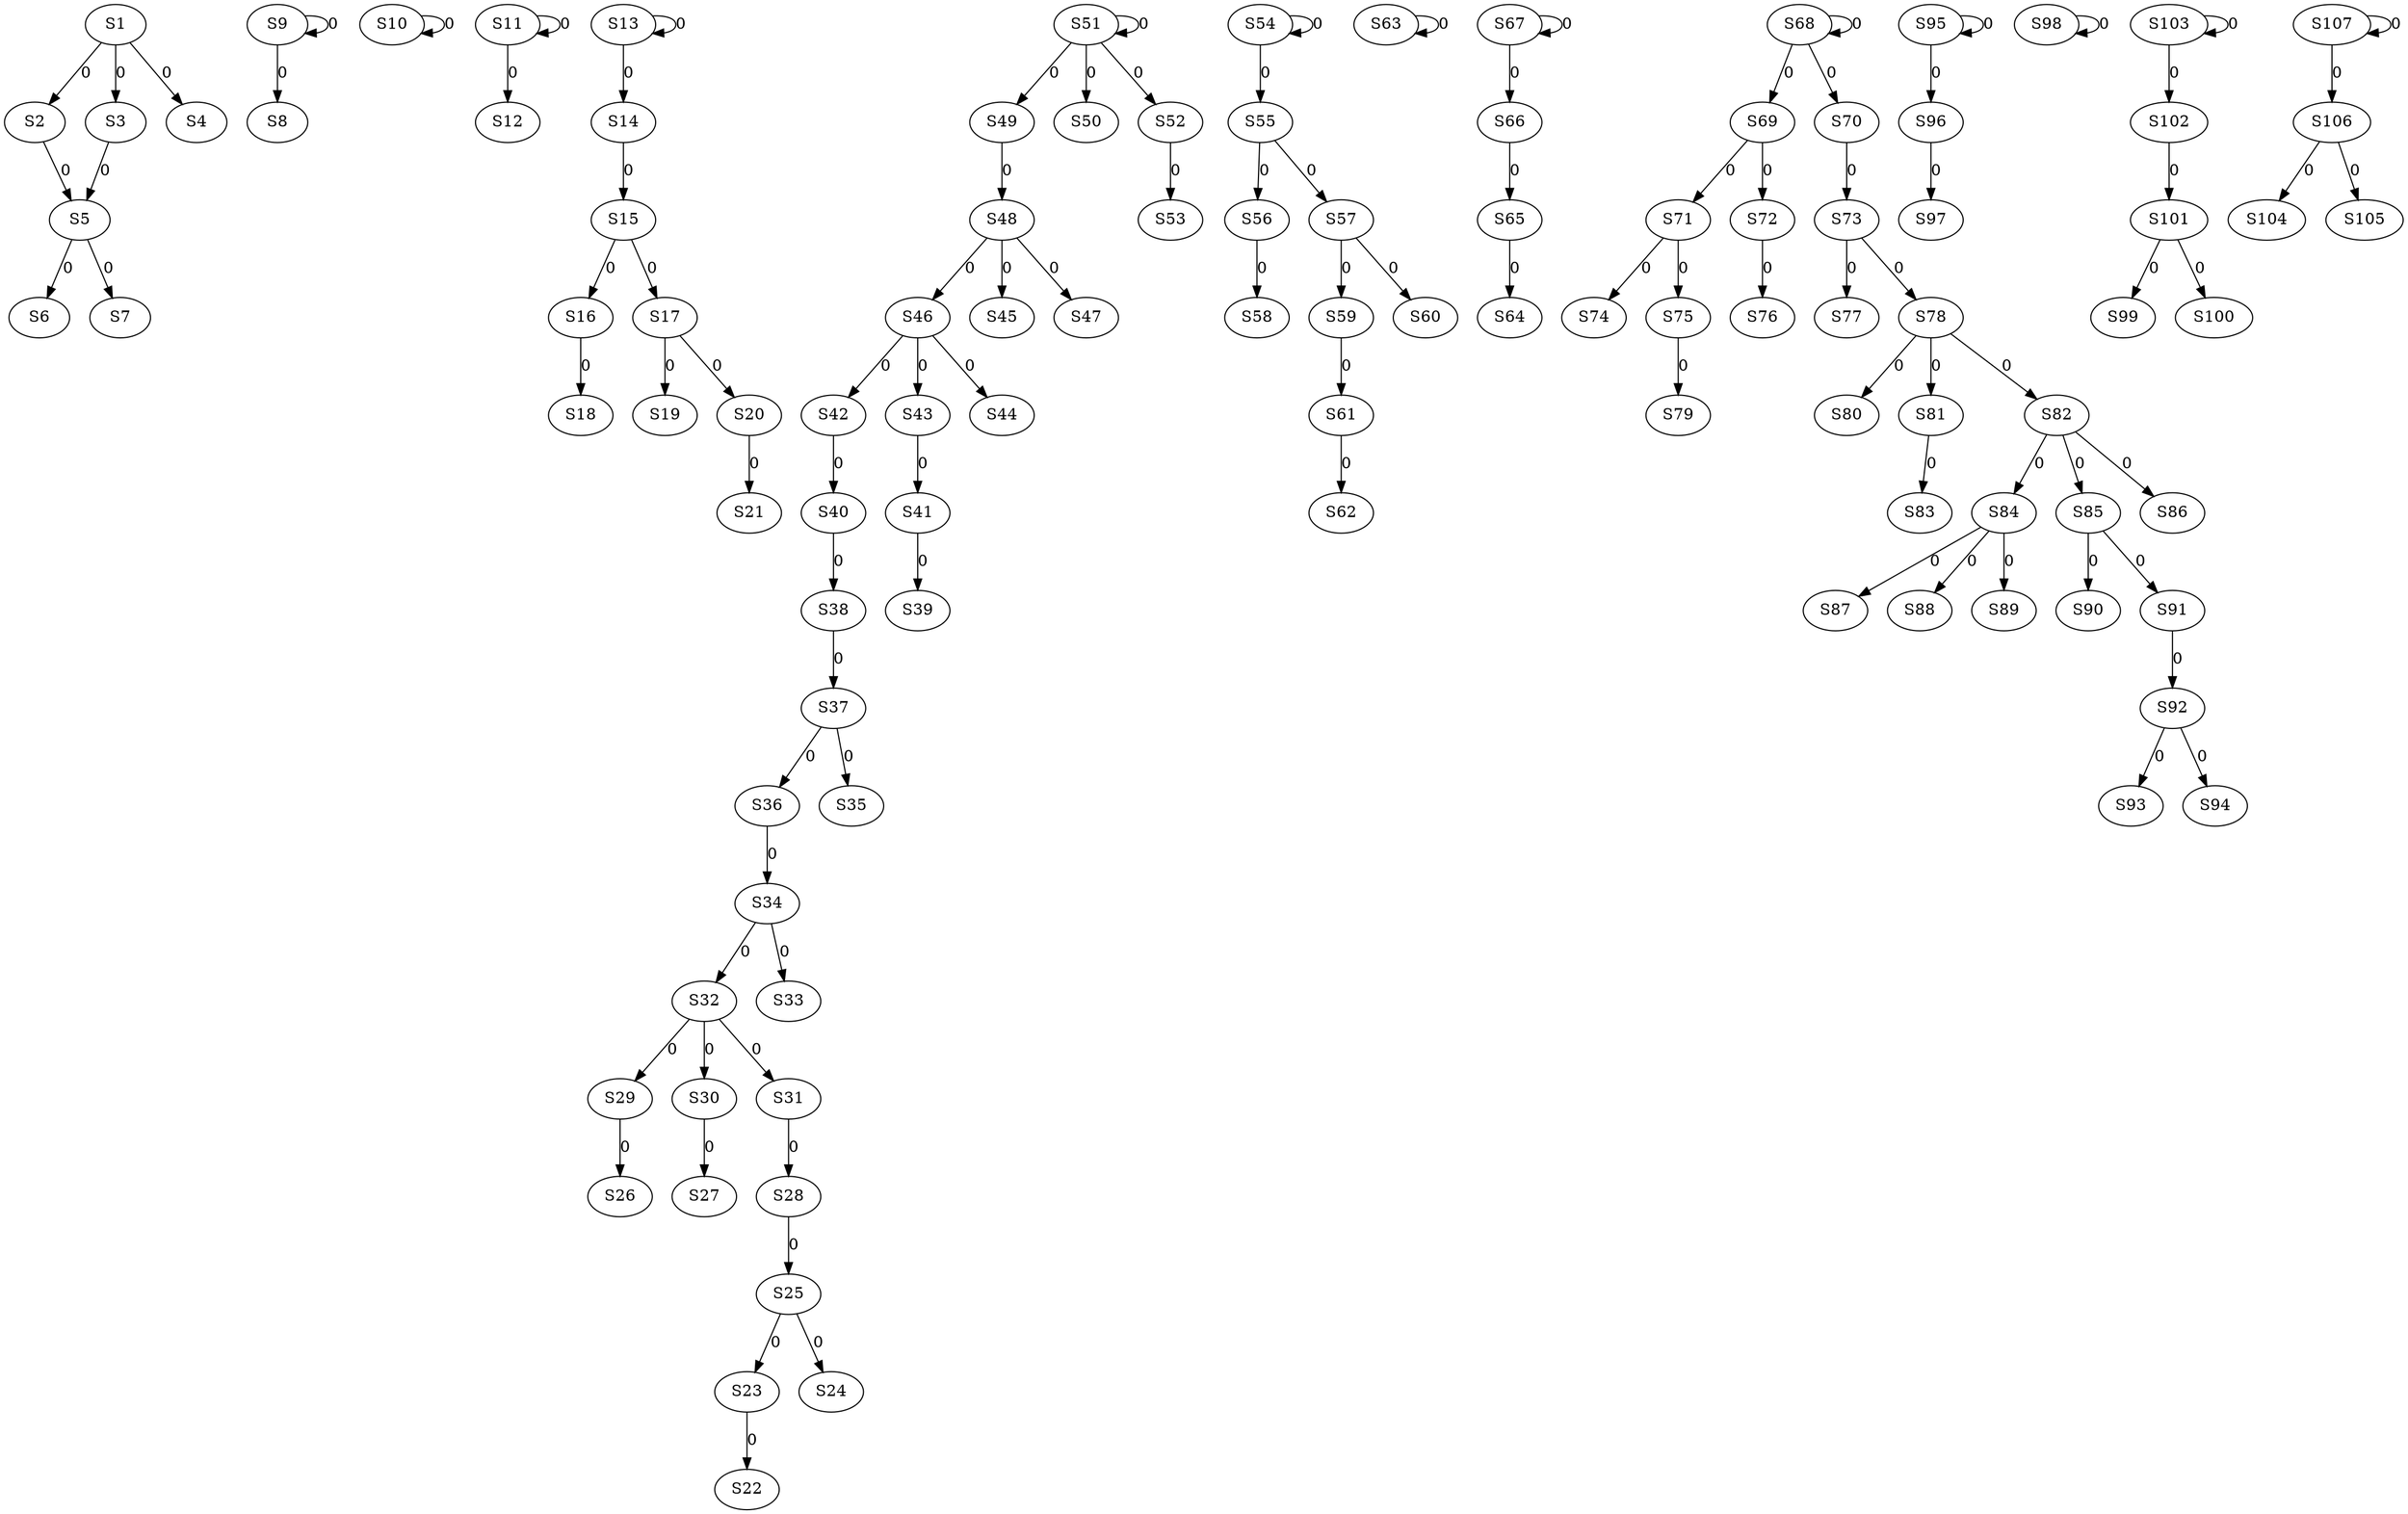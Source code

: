 strict digraph {
	S1 -> S2 [ label = 0 ];
	S1 -> S3 [ label = 0 ];
	S1 -> S4 [ label = 0 ];
	S2 -> S5 [ label = 0 ];
	S5 -> S6 [ label = 0 ];
	S5 -> S7 [ label = 0 ];
	S9 -> S8 [ label = 0 ];
	S9 -> S9 [ label = 0 ];
	S10 -> S10 [ label = 0 ];
	S11 -> S11 [ label = 0 ];
	S11 -> S12 [ label = 0 ];
	S13 -> S13 [ label = 0 ];
	S13 -> S14 [ label = 0 ];
	S14 -> S15 [ label = 0 ];
	S15 -> S16 [ label = 0 ];
	S15 -> S17 [ label = 0 ];
	S16 -> S18 [ label = 0 ];
	S17 -> S19 [ label = 0 ];
	S17 -> S20 [ label = 0 ];
	S20 -> S21 [ label = 0 ];
	S23 -> S22 [ label = 0 ];
	S25 -> S23 [ label = 0 ];
	S25 -> S24 [ label = 0 ];
	S28 -> S25 [ label = 0 ];
	S29 -> S26 [ label = 0 ];
	S30 -> S27 [ label = 0 ];
	S31 -> S28 [ label = 0 ];
	S32 -> S29 [ label = 0 ];
	S32 -> S30 [ label = 0 ];
	S32 -> S31 [ label = 0 ];
	S34 -> S32 [ label = 0 ];
	S34 -> S33 [ label = 0 ];
	S36 -> S34 [ label = 0 ];
	S37 -> S35 [ label = 0 ];
	S37 -> S36 [ label = 0 ];
	S38 -> S37 [ label = 0 ];
	S40 -> S38 [ label = 0 ];
	S41 -> S39 [ label = 0 ];
	S42 -> S40 [ label = 0 ];
	S43 -> S41 [ label = 0 ];
	S46 -> S42 [ label = 0 ];
	S46 -> S43 [ label = 0 ];
	S46 -> S44 [ label = 0 ];
	S48 -> S45 [ label = 0 ];
	S48 -> S46 [ label = 0 ];
	S48 -> S47 [ label = 0 ];
	S49 -> S48 [ label = 0 ];
	S51 -> S49 [ label = 0 ];
	S51 -> S50 [ label = 0 ];
	S51 -> S51 [ label = 0 ];
	S51 -> S52 [ label = 0 ];
	S52 -> S53 [ label = 0 ];
	S54 -> S54 [ label = 0 ];
	S54 -> S55 [ label = 0 ];
	S55 -> S56 [ label = 0 ];
	S55 -> S57 [ label = 0 ];
	S56 -> S58 [ label = 0 ];
	S57 -> S59 [ label = 0 ];
	S57 -> S60 [ label = 0 ];
	S59 -> S61 [ label = 0 ];
	S61 -> S62 [ label = 0 ];
	S63 -> S63 [ label = 0 ];
	S65 -> S64 [ label = 0 ];
	S66 -> S65 [ label = 0 ];
	S67 -> S66 [ label = 0 ];
	S67 -> S67 [ label = 0 ];
	S68 -> S68 [ label = 0 ];
	S68 -> S69 [ label = 0 ];
	S68 -> S70 [ label = 0 ];
	S69 -> S71 [ label = 0 ];
	S69 -> S72 [ label = 0 ];
	S70 -> S73 [ label = 0 ];
	S71 -> S74 [ label = 0 ];
	S71 -> S75 [ label = 0 ];
	S72 -> S76 [ label = 0 ];
	S73 -> S77 [ label = 0 ];
	S73 -> S78 [ label = 0 ];
	S75 -> S79 [ label = 0 ];
	S78 -> S80 [ label = 0 ];
	S78 -> S81 [ label = 0 ];
	S78 -> S82 [ label = 0 ];
	S81 -> S83 [ label = 0 ];
	S82 -> S84 [ label = 0 ];
	S82 -> S85 [ label = 0 ];
	S82 -> S86 [ label = 0 ];
	S84 -> S87 [ label = 0 ];
	S84 -> S88 [ label = 0 ];
	S84 -> S89 [ label = 0 ];
	S85 -> S90 [ label = 0 ];
	S85 -> S91 [ label = 0 ];
	S91 -> S92 [ label = 0 ];
	S92 -> S93 [ label = 0 ];
	S92 -> S94 [ label = 0 ];
	S95 -> S95 [ label = 0 ];
	S95 -> S96 [ label = 0 ];
	S96 -> S97 [ label = 0 ];
	S98 -> S98 [ label = 0 ];
	S101 -> S99 [ label = 0 ];
	S101 -> S100 [ label = 0 ];
	S102 -> S101 [ label = 0 ];
	S103 -> S102 [ label = 0 ];
	S103 -> S103 [ label = 0 ];
	S106 -> S104 [ label = 0 ];
	S106 -> S105 [ label = 0 ];
	S107 -> S106 [ label = 0 ];
	S107 -> S107 [ label = 0 ];
	S3 -> S5 [ label = 0 ];
}